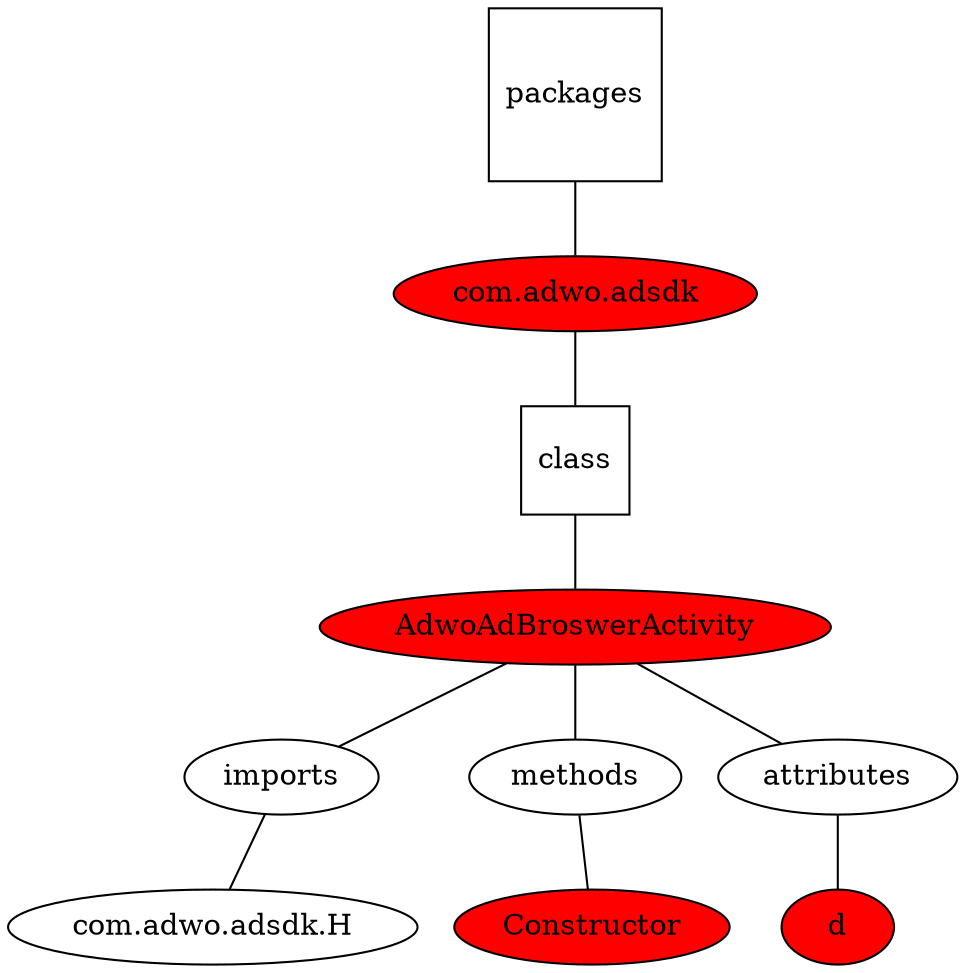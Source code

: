 graph {
	packages [shape=square]
	"com.adwo.adsdk" [fillcolor=red style=filled]
	packages -- "com.adwo.adsdk"
	"classcom.adwo.adsdk" [label=class shape=square]
	"com.adwo.adsdk" -- "classcom.adwo.adsdk"
	AdwoAdBroswerActivity [fillcolor=red style=filled]
	"classcom.adwo.adsdk" -- AdwoAdBroswerActivity
	importsAdwoAdBroswerActivity [label=imports]
	AdwoAdBroswerActivity -- importsAdwoAdBroswerActivity
	"com.adwo.adsdk.H"
	importsAdwoAdBroswerActivity -- "com.adwo.adsdk.H"
	methodsAdwoAdBroswerActivity [label=methods]
	AdwoAdBroswerActivity -- methodsAdwoAdBroswerActivity
	Constructor [fillcolor=red style=filled]
	methodsAdwoAdBroswerActivity -- Constructor
	attributesAdwoAdBroswerActivity [label=attributes]
	AdwoAdBroswerActivity -- attributesAdwoAdBroswerActivity
	d [fillcolor=red style=filled]
	attributesAdwoAdBroswerActivity -- d
}
